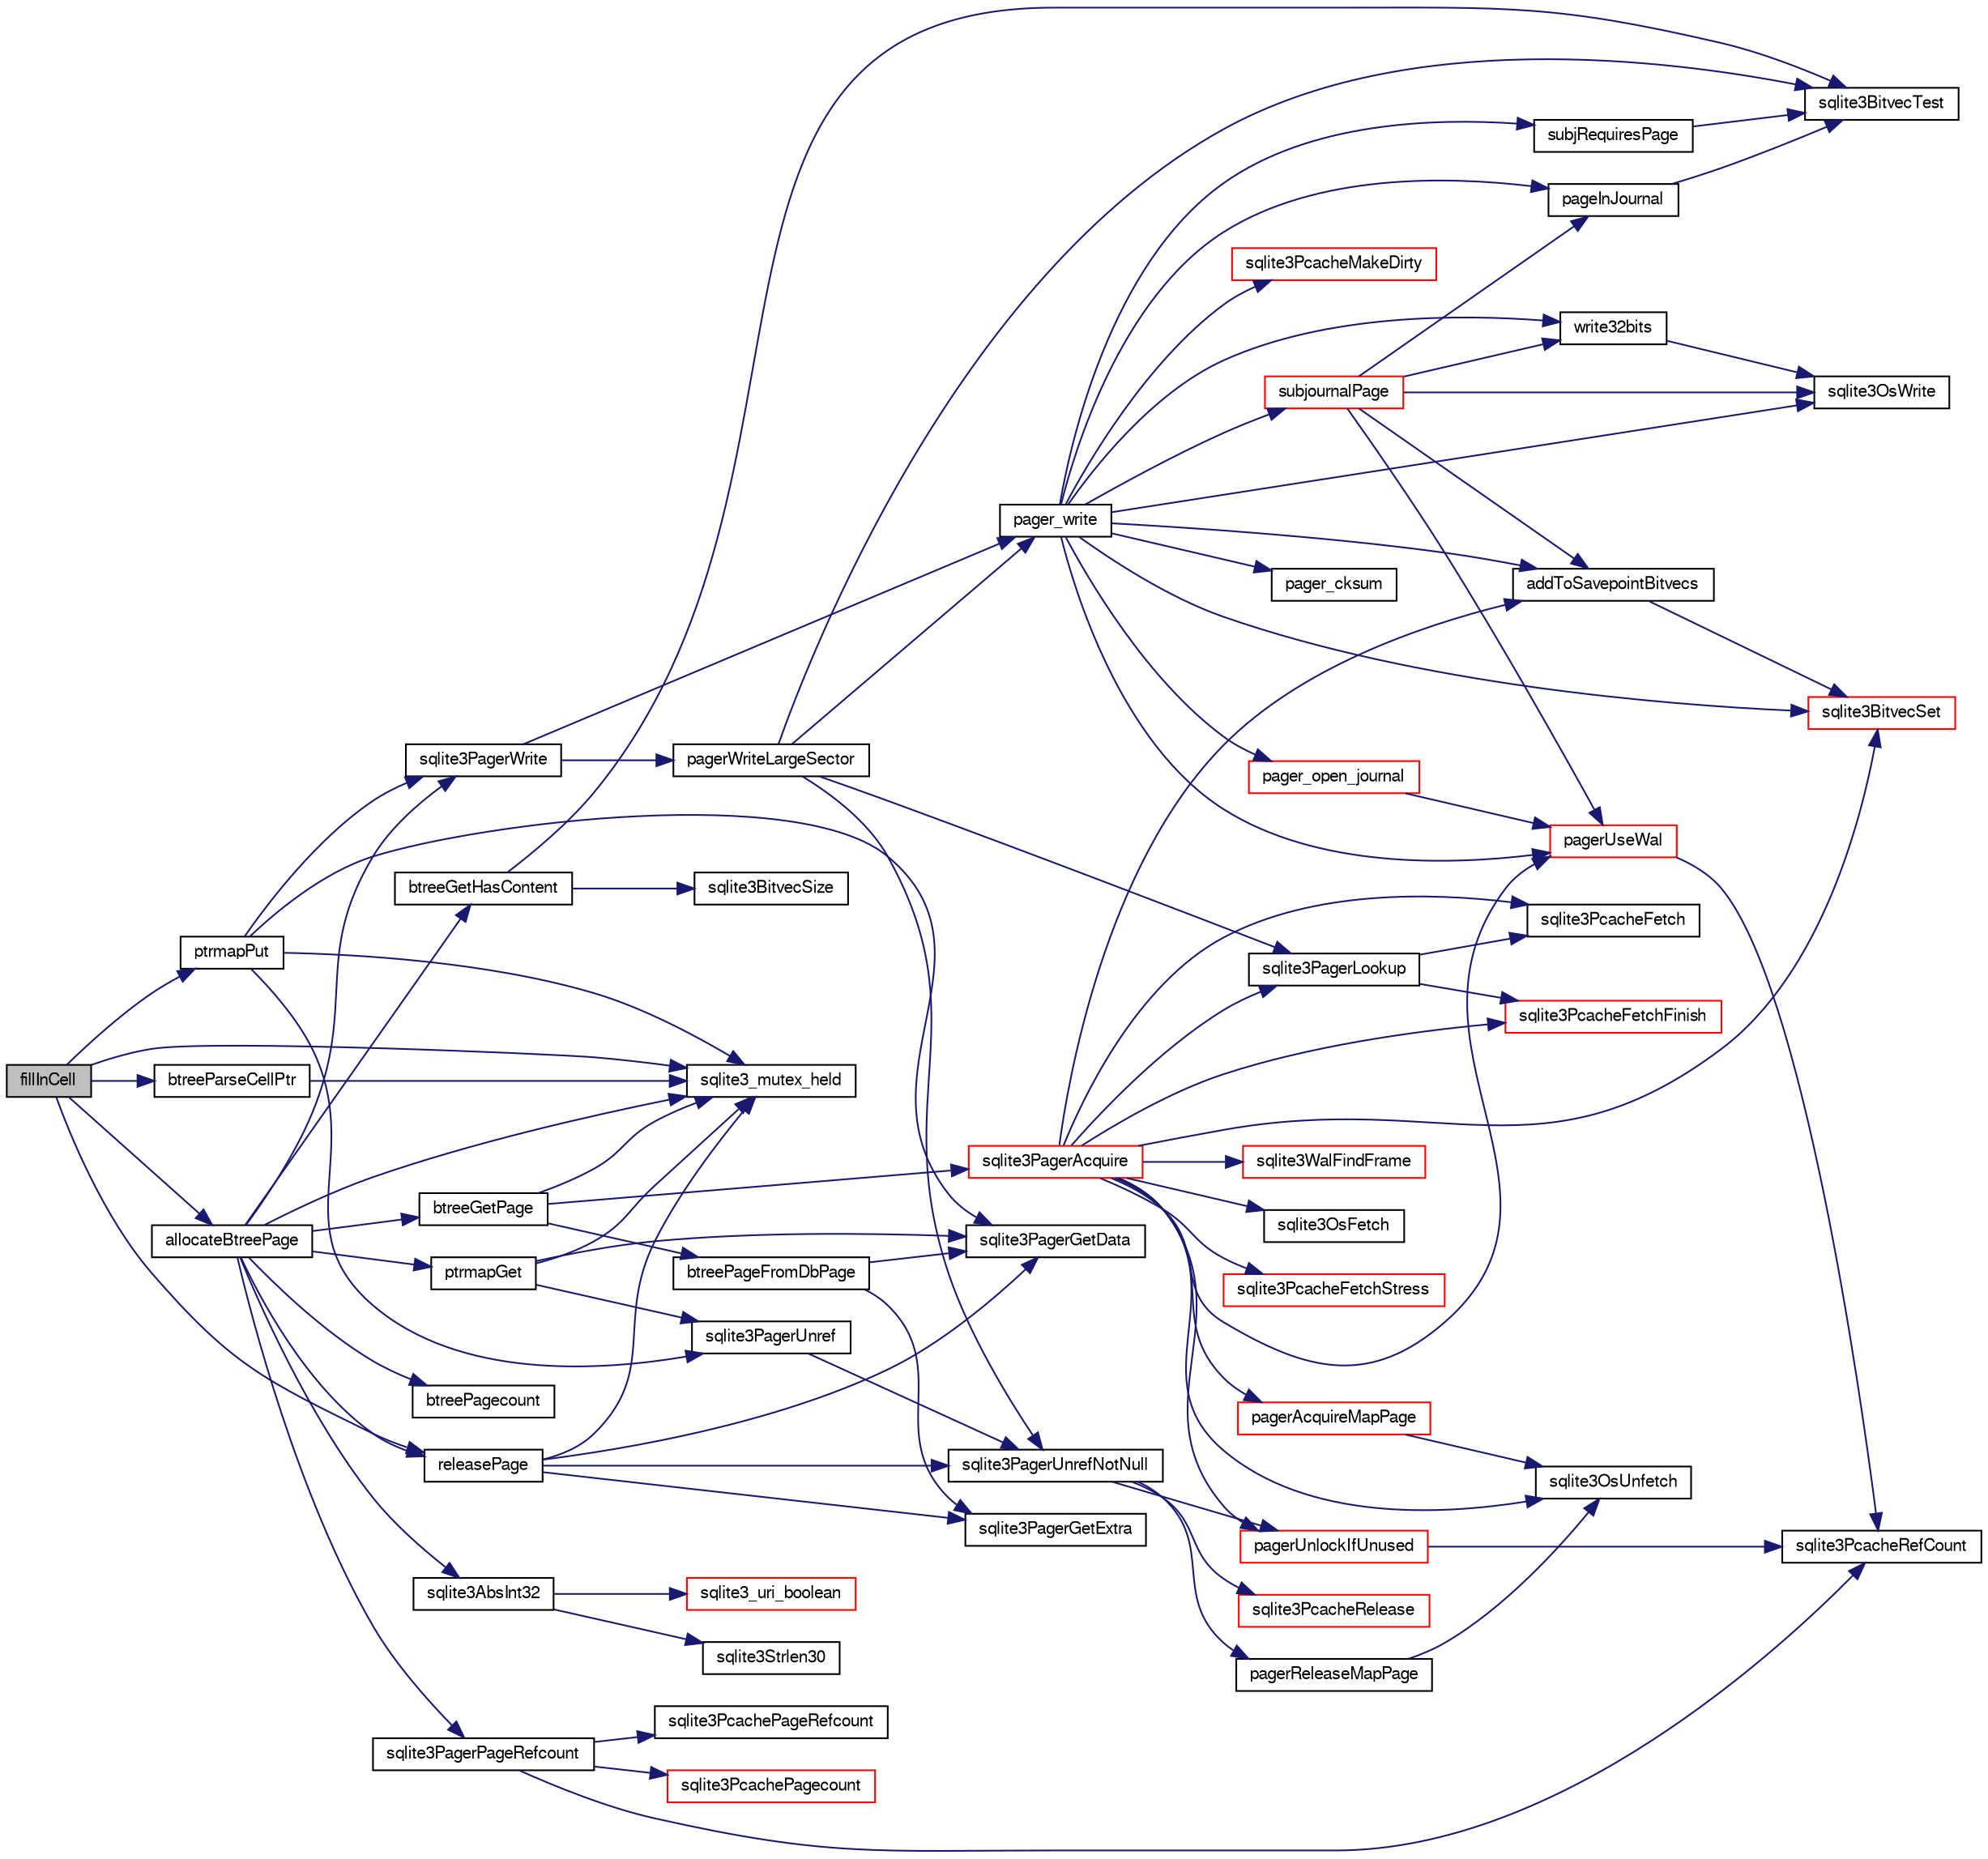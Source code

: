 digraph "fillInCell"
{
  edge [fontname="FreeSans",fontsize="10",labelfontname="FreeSans",labelfontsize="10"];
  node [fontname="FreeSans",fontsize="10",shape=record];
  rankdir="LR";
  Node107678 [label="fillInCell",height=0.2,width=0.4,color="black", fillcolor="grey75", style="filled", fontcolor="black"];
  Node107678 -> Node107679 [color="midnightblue",fontsize="10",style="solid",fontname="FreeSans"];
  Node107679 [label="sqlite3_mutex_held",height=0.2,width=0.4,color="black", fillcolor="white", style="filled",URL="$sqlite3_8c.html#acf77da68932b6bc163c5e68547ecc3e7"];
  Node107678 -> Node107680 [color="midnightblue",fontsize="10",style="solid",fontname="FreeSans"];
  Node107680 [label="btreeParseCellPtr",height=0.2,width=0.4,color="black", fillcolor="white", style="filled",URL="$sqlite3_8c.html#a1eba22ca0ddf563de0b29c64551c759f"];
  Node107680 -> Node107679 [color="midnightblue",fontsize="10",style="solid",fontname="FreeSans"];
  Node107678 -> Node107681 [color="midnightblue",fontsize="10",style="solid",fontname="FreeSans"];
  Node107681 [label="allocateBtreePage",height=0.2,width=0.4,color="black", fillcolor="white", style="filled",URL="$sqlite3_8c.html#ae84ce1103eabfe9455a6a59e6cec4a33"];
  Node107681 -> Node107679 [color="midnightblue",fontsize="10",style="solid",fontname="FreeSans"];
  Node107681 -> Node107682 [color="midnightblue",fontsize="10",style="solid",fontname="FreeSans"];
  Node107682 [label="btreePagecount",height=0.2,width=0.4,color="black", fillcolor="white", style="filled",URL="$sqlite3_8c.html#a9cc4ac11752c088db89d551ec1495a15"];
  Node107681 -> Node107683 [color="midnightblue",fontsize="10",style="solid",fontname="FreeSans"];
  Node107683 [label="ptrmapGet",height=0.2,width=0.4,color="black", fillcolor="white", style="filled",URL="$sqlite3_8c.html#ae91bfd9c1bec807a52a384d2ed01934b"];
  Node107683 -> Node107679 [color="midnightblue",fontsize="10",style="solid",fontname="FreeSans"];
  Node107683 -> Node107684 [color="midnightblue",fontsize="10",style="solid",fontname="FreeSans"];
  Node107684 [label="sqlite3PagerGetData",height=0.2,width=0.4,color="black", fillcolor="white", style="filled",URL="$sqlite3_8c.html#a9dd340e56fb4b7fad4df339595b8d8a2"];
  Node107683 -> Node107685 [color="midnightblue",fontsize="10",style="solid",fontname="FreeSans"];
  Node107685 [label="sqlite3PagerUnref",height=0.2,width=0.4,color="black", fillcolor="white", style="filled",URL="$sqlite3_8c.html#aa9d040b7f24a8a5d99bf96863b52cd15"];
  Node107685 -> Node107686 [color="midnightblue",fontsize="10",style="solid",fontname="FreeSans"];
  Node107686 [label="sqlite3PagerUnrefNotNull",height=0.2,width=0.4,color="black", fillcolor="white", style="filled",URL="$sqlite3_8c.html#a4b314f96f09f5c68c94672e420e31ab9"];
  Node107686 -> Node107687 [color="midnightblue",fontsize="10",style="solid",fontname="FreeSans"];
  Node107687 [label="pagerReleaseMapPage",height=0.2,width=0.4,color="black", fillcolor="white", style="filled",URL="$sqlite3_8c.html#aefa288f9febba49488ab634f8b0d5f6d"];
  Node107687 -> Node107688 [color="midnightblue",fontsize="10",style="solid",fontname="FreeSans"];
  Node107688 [label="sqlite3OsUnfetch",height=0.2,width=0.4,color="black", fillcolor="white", style="filled",URL="$sqlite3_8c.html#abc0da72cb8b8989cf8708b572fe5fef4"];
  Node107686 -> Node107689 [color="midnightblue",fontsize="10",style="solid",fontname="FreeSans"];
  Node107689 [label="sqlite3PcacheRelease",height=0.2,width=0.4,color="red", fillcolor="white", style="filled",URL="$sqlite3_8c.html#ad07fc7a8130ad1e77861f345084b1b83"];
  Node107686 -> Node107692 [color="midnightblue",fontsize="10",style="solid",fontname="FreeSans"];
  Node107692 [label="pagerUnlockIfUnused",height=0.2,width=0.4,color="red", fillcolor="white", style="filled",URL="$sqlite3_8c.html#abf547f4276efb6f10262f7fde1e4d065"];
  Node107692 -> Node107693 [color="midnightblue",fontsize="10",style="solid",fontname="FreeSans"];
  Node107693 [label="sqlite3PcacheRefCount",height=0.2,width=0.4,color="black", fillcolor="white", style="filled",URL="$sqlite3_8c.html#adee2536d23ec9628e0883ccab03b3429"];
  Node107681 -> Node108043 [color="midnightblue",fontsize="10",style="solid",fontname="FreeSans"];
  Node108043 [label="sqlite3PagerWrite",height=0.2,width=0.4,color="black", fillcolor="white", style="filled",URL="$sqlite3_8c.html#ad4b8aee028ee99575b0748b299e04ed0"];
  Node108043 -> Node108044 [color="midnightblue",fontsize="10",style="solid",fontname="FreeSans"];
  Node108044 [label="pagerWriteLargeSector",height=0.2,width=0.4,color="black", fillcolor="white", style="filled",URL="$sqlite3_8c.html#a06334f0cc1c2dc95ffe29c2359928b92"];
  Node108044 -> Node108014 [color="midnightblue",fontsize="10",style="solid",fontname="FreeSans"];
  Node108014 [label="sqlite3BitvecTest",height=0.2,width=0.4,color="black", fillcolor="white", style="filled",URL="$sqlite3_8c.html#ab08693a5ff8d1b759eb50dc307ee910f"];
  Node108044 -> Node108045 [color="midnightblue",fontsize="10",style="solid",fontname="FreeSans"];
  Node108045 [label="pager_write",height=0.2,width=0.4,color="black", fillcolor="white", style="filled",URL="$sqlite3_8c.html#aa5dbf1a9dcccf0aa140b04b81325517f"];
  Node108045 -> Node108046 [color="midnightblue",fontsize="10",style="solid",fontname="FreeSans"];
  Node108046 [label="pager_open_journal",height=0.2,width=0.4,color="red", fillcolor="white", style="filled",URL="$sqlite3_8c.html#a9a5224f8941dc99ce19bb0eb24766d00"];
  Node108046 -> Node107697 [color="midnightblue",fontsize="10",style="solid",fontname="FreeSans"];
  Node107697 [label="pagerUseWal",height=0.2,width=0.4,color="red", fillcolor="white", style="filled",URL="$sqlite3_8c.html#a31def80bfe1de9284d635ba190a5eb68"];
  Node107697 -> Node107693 [color="midnightblue",fontsize="10",style="solid",fontname="FreeSans"];
  Node108045 -> Node108055 [color="midnightblue",fontsize="10",style="solid",fontname="FreeSans"];
  Node108055 [label="sqlite3PcacheMakeDirty",height=0.2,width=0.4,color="red", fillcolor="white", style="filled",URL="$sqlite3_8c.html#ab2add4c541df2d0b57a993930ee18a3a"];
  Node108045 -> Node108056 [color="midnightblue",fontsize="10",style="solid",fontname="FreeSans"];
  Node108056 [label="pageInJournal",height=0.2,width=0.4,color="black", fillcolor="white", style="filled",URL="$sqlite3_8c.html#a07fb7c067274e7abc0a9ea2d3ffed616"];
  Node108056 -> Node108014 [color="midnightblue",fontsize="10",style="solid",fontname="FreeSans"];
  Node108045 -> Node108057 [color="midnightblue",fontsize="10",style="solid",fontname="FreeSans"];
  Node108057 [label="subjRequiresPage",height=0.2,width=0.4,color="black", fillcolor="white", style="filled",URL="$sqlite3_8c.html#a8c8d460aa8cc7cb907b2e04844aaba86"];
  Node108057 -> Node108014 [color="midnightblue",fontsize="10",style="solid",fontname="FreeSans"];
  Node108045 -> Node107697 [color="midnightblue",fontsize="10",style="solid",fontname="FreeSans"];
  Node108045 -> Node108015 [color="midnightblue",fontsize="10",style="solid",fontname="FreeSans"];
  Node108015 [label="pager_cksum",height=0.2,width=0.4,color="black", fillcolor="white", style="filled",URL="$sqlite3_8c.html#aabee8392d616aa1523fd6521cd2eb2b2"];
  Node108045 -> Node108058 [color="midnightblue",fontsize="10",style="solid",fontname="FreeSans"];
  Node108058 [label="write32bits",height=0.2,width=0.4,color="black", fillcolor="white", style="filled",URL="$sqlite3_8c.html#a5db7813c01a178a634f0dcd6e7766ed6"];
  Node108058 -> Node108017 [color="midnightblue",fontsize="10",style="solid",fontname="FreeSans"];
  Node108017 [label="sqlite3OsWrite",height=0.2,width=0.4,color="black", fillcolor="white", style="filled",URL="$sqlite3_8c.html#a1eea7ec327af84c05b4dd4cc075a537f"];
  Node108045 -> Node108017 [color="midnightblue",fontsize="10",style="solid",fontname="FreeSans"];
  Node108045 -> Node108016 [color="midnightblue",fontsize="10",style="solid",fontname="FreeSans"];
  Node108016 [label="sqlite3BitvecSet",height=0.2,width=0.4,color="red", fillcolor="white", style="filled",URL="$sqlite3_8c.html#a1f3c6d64d5d889e451d6725b1eb458be"];
  Node108045 -> Node108059 [color="midnightblue",fontsize="10",style="solid",fontname="FreeSans"];
  Node108059 [label="addToSavepointBitvecs",height=0.2,width=0.4,color="black", fillcolor="white", style="filled",URL="$sqlite3_8c.html#aa2e9bb02bb6975d83ec875f0792792f0"];
  Node108059 -> Node108016 [color="midnightblue",fontsize="10",style="solid",fontname="FreeSans"];
  Node108045 -> Node108060 [color="midnightblue",fontsize="10",style="solid",fontname="FreeSans"];
  Node108060 [label="subjournalPage",height=0.2,width=0.4,color="red", fillcolor="white", style="filled",URL="$sqlite3_8c.html#a836f5a13ba09ee3f118ebe73b58591c4"];
  Node108060 -> Node107697 [color="midnightblue",fontsize="10",style="solid",fontname="FreeSans"];
  Node108060 -> Node108056 [color="midnightblue",fontsize="10",style="solid",fontname="FreeSans"];
  Node108060 -> Node108058 [color="midnightblue",fontsize="10",style="solid",fontname="FreeSans"];
  Node108060 -> Node108017 [color="midnightblue",fontsize="10",style="solid",fontname="FreeSans"];
  Node108060 -> Node108059 [color="midnightblue",fontsize="10",style="solid",fontname="FreeSans"];
  Node108044 -> Node107686 [color="midnightblue",fontsize="10",style="solid",fontname="FreeSans"];
  Node108044 -> Node107997 [color="midnightblue",fontsize="10",style="solid",fontname="FreeSans"];
  Node107997 [label="sqlite3PagerLookup",height=0.2,width=0.4,color="black", fillcolor="white", style="filled",URL="$sqlite3_8c.html#a1252ec03814f64eed236cfb21094cafd"];
  Node107997 -> Node107998 [color="midnightblue",fontsize="10",style="solid",fontname="FreeSans"];
  Node107998 [label="sqlite3PcacheFetch",height=0.2,width=0.4,color="black", fillcolor="white", style="filled",URL="$sqlite3_8c.html#a51a10151c5ec2c1c9e6fd615e95a3450"];
  Node107997 -> Node107999 [color="midnightblue",fontsize="10",style="solid",fontname="FreeSans"];
  Node107999 [label="sqlite3PcacheFetchFinish",height=0.2,width=0.4,color="red", fillcolor="white", style="filled",URL="$sqlite3_8c.html#a21f330cb082d63a111f64257e823a4b1"];
  Node108043 -> Node108045 [color="midnightblue",fontsize="10",style="solid",fontname="FreeSans"];
  Node107681 -> Node108098 [color="midnightblue",fontsize="10",style="solid",fontname="FreeSans"];
  Node108098 [label="btreeGetPage",height=0.2,width=0.4,color="black", fillcolor="white", style="filled",URL="$sqlite3_8c.html#ac59679e30ceb0190614fbd19a7feb6de"];
  Node108098 -> Node107679 [color="midnightblue",fontsize="10",style="solid",fontname="FreeSans"];
  Node108098 -> Node108066 [color="midnightblue",fontsize="10",style="solid",fontname="FreeSans"];
  Node108066 [label="sqlite3PagerAcquire",height=0.2,width=0.4,color="red", fillcolor="white", style="filled",URL="$sqlite3_8c.html#a22a53daafd2bd778cda390312651f994"];
  Node108066 -> Node107697 [color="midnightblue",fontsize="10",style="solid",fontname="FreeSans"];
  Node108066 -> Node108003 [color="midnightblue",fontsize="10",style="solid",fontname="FreeSans"];
  Node108003 [label="sqlite3WalFindFrame",height=0.2,width=0.4,color="red", fillcolor="white", style="filled",URL="$sqlite3_8c.html#a70d73def3adcc264f500a63178742708"];
  Node108066 -> Node107993 [color="midnightblue",fontsize="10",style="solid",fontname="FreeSans"];
  Node107993 [label="sqlite3OsFetch",height=0.2,width=0.4,color="black", fillcolor="white", style="filled",URL="$sqlite3_8c.html#ab5b9137b375d5d8a8c216a644056cba7"];
  Node108066 -> Node107997 [color="midnightblue",fontsize="10",style="solid",fontname="FreeSans"];
  Node108066 -> Node108067 [color="midnightblue",fontsize="10",style="solid",fontname="FreeSans"];
  Node108067 [label="pagerAcquireMapPage",height=0.2,width=0.4,color="red", fillcolor="white", style="filled",URL="$sqlite3_8c.html#affc12640bbd7572ae41f1943f3b8bb3b"];
  Node108067 -> Node107688 [color="midnightblue",fontsize="10",style="solid",fontname="FreeSans"];
  Node108066 -> Node107688 [color="midnightblue",fontsize="10",style="solid",fontname="FreeSans"];
  Node108066 -> Node107998 [color="midnightblue",fontsize="10",style="solid",fontname="FreeSans"];
  Node108066 -> Node108068 [color="midnightblue",fontsize="10",style="solid",fontname="FreeSans"];
  Node108068 [label="sqlite3PcacheFetchStress",height=0.2,width=0.4,color="red", fillcolor="white", style="filled",URL="$sqlite3_8c.html#a83644ab4d77e1649ae5336b659edb351"];
  Node108066 -> Node107999 [color="midnightblue",fontsize="10",style="solid",fontname="FreeSans"];
  Node108066 -> Node108016 [color="midnightblue",fontsize="10",style="solid",fontname="FreeSans"];
  Node108066 -> Node108059 [color="midnightblue",fontsize="10",style="solid",fontname="FreeSans"];
  Node108066 -> Node107692 [color="midnightblue",fontsize="10",style="solid",fontname="FreeSans"];
  Node108098 -> Node108099 [color="midnightblue",fontsize="10",style="solid",fontname="FreeSans"];
  Node108099 [label="btreePageFromDbPage",height=0.2,width=0.4,color="black", fillcolor="white", style="filled",URL="$sqlite3_8c.html#a148c0bf09d4ef14a49e0e7a2c0506c80"];
  Node108099 -> Node108063 [color="midnightblue",fontsize="10",style="solid",fontname="FreeSans"];
  Node108063 [label="sqlite3PagerGetExtra",height=0.2,width=0.4,color="black", fillcolor="white", style="filled",URL="$sqlite3_8c.html#a48e879a6d20f06f27390973ab8d59bd7"];
  Node108099 -> Node107684 [color="midnightblue",fontsize="10",style="solid",fontname="FreeSans"];
  Node107681 -> Node108100 [color="midnightblue",fontsize="10",style="solid",fontname="FreeSans"];
  Node108100 [label="releasePage",height=0.2,width=0.4,color="black", fillcolor="white", style="filled",URL="$sqlite3_8c.html#a92c6fb14f9bcf117440c35116c26d6c4"];
  Node108100 -> Node108063 [color="midnightblue",fontsize="10",style="solid",fontname="FreeSans"];
  Node108100 -> Node107684 [color="midnightblue",fontsize="10",style="solid",fontname="FreeSans"];
  Node108100 -> Node107679 [color="midnightblue",fontsize="10",style="solid",fontname="FreeSans"];
  Node108100 -> Node107686 [color="midnightblue",fontsize="10",style="solid",fontname="FreeSans"];
  Node107681 -> Node108101 [color="midnightblue",fontsize="10",style="solid",fontname="FreeSans"];
  Node108101 [label="sqlite3AbsInt32",height=0.2,width=0.4,color="black", fillcolor="white", style="filled",URL="$sqlite3_8c.html#a8fdd09f2c6e36df943b6b6092ac0dcbf"];
  Node108101 -> Node108102 [color="midnightblue",fontsize="10",style="solid",fontname="FreeSans"];
  Node108102 [label="sqlite3_uri_boolean",height=0.2,width=0.4,color="red", fillcolor="white", style="filled",URL="$sqlite3_8c.html#a1124cc9034bdbc616bb6d54455a4110f"];
  Node108101 -> Node107785 [color="midnightblue",fontsize="10",style="solid",fontname="FreeSans"];
  Node107785 [label="sqlite3Strlen30",height=0.2,width=0.4,color="black", fillcolor="white", style="filled",URL="$sqlite3_8c.html#a3dcd80ba41f1a308193dee74857b62a7"];
  Node107681 -> Node108109 [color="midnightblue",fontsize="10",style="solid",fontname="FreeSans"];
  Node108109 [label="btreeGetHasContent",height=0.2,width=0.4,color="black", fillcolor="white", style="filled",URL="$sqlite3_8c.html#a1ebd60bdf9e0181818da4eff654b1a26"];
  Node108109 -> Node108110 [color="midnightblue",fontsize="10",style="solid",fontname="FreeSans"];
  Node108110 [label="sqlite3BitvecSize",height=0.2,width=0.4,color="black", fillcolor="white", style="filled",URL="$sqlite3_8c.html#a7560bae9996565b0d984916bb0a4b448"];
  Node108109 -> Node108014 [color="midnightblue",fontsize="10",style="solid",fontname="FreeSans"];
  Node107681 -> Node108111 [color="midnightblue",fontsize="10",style="solid",fontname="FreeSans"];
  Node108111 [label="sqlite3PagerPageRefcount",height=0.2,width=0.4,color="black", fillcolor="white", style="filled",URL="$sqlite3_8c.html#a02362e6744d4431e328d760bef635a19"];
  Node108111 -> Node108001 [color="midnightblue",fontsize="10",style="solid",fontname="FreeSans"];
  Node108001 [label="sqlite3PcachePageRefcount",height=0.2,width=0.4,color="black", fillcolor="white", style="filled",URL="$sqlite3_8c.html#a4010b85eb18d6cc834f0f9ced4f6a274"];
  Node108111 -> Node107693 [color="midnightblue",fontsize="10",style="solid",fontname="FreeSans"];
  Node108111 -> Node108112 [color="midnightblue",fontsize="10",style="solid",fontname="FreeSans"];
  Node108112 [label="sqlite3PcachePagecount",height=0.2,width=0.4,color="red", fillcolor="white", style="filled",URL="$sqlite3_8c.html#a5d5e74b7acdd0ab46b5caaea93b9b8d4"];
  Node107678 -> Node108113 [color="midnightblue",fontsize="10",style="solid",fontname="FreeSans"];
  Node108113 [label="ptrmapPut",height=0.2,width=0.4,color="black", fillcolor="white", style="filled",URL="$sqlite3_8c.html#ac16fbe55892f29324ac5d09957374ed0"];
  Node108113 -> Node107679 [color="midnightblue",fontsize="10",style="solid",fontname="FreeSans"];
  Node108113 -> Node107684 [color="midnightblue",fontsize="10",style="solid",fontname="FreeSans"];
  Node108113 -> Node108043 [color="midnightblue",fontsize="10",style="solid",fontname="FreeSans"];
  Node108113 -> Node107685 [color="midnightblue",fontsize="10",style="solid",fontname="FreeSans"];
  Node107678 -> Node108100 [color="midnightblue",fontsize="10",style="solid",fontname="FreeSans"];
}
